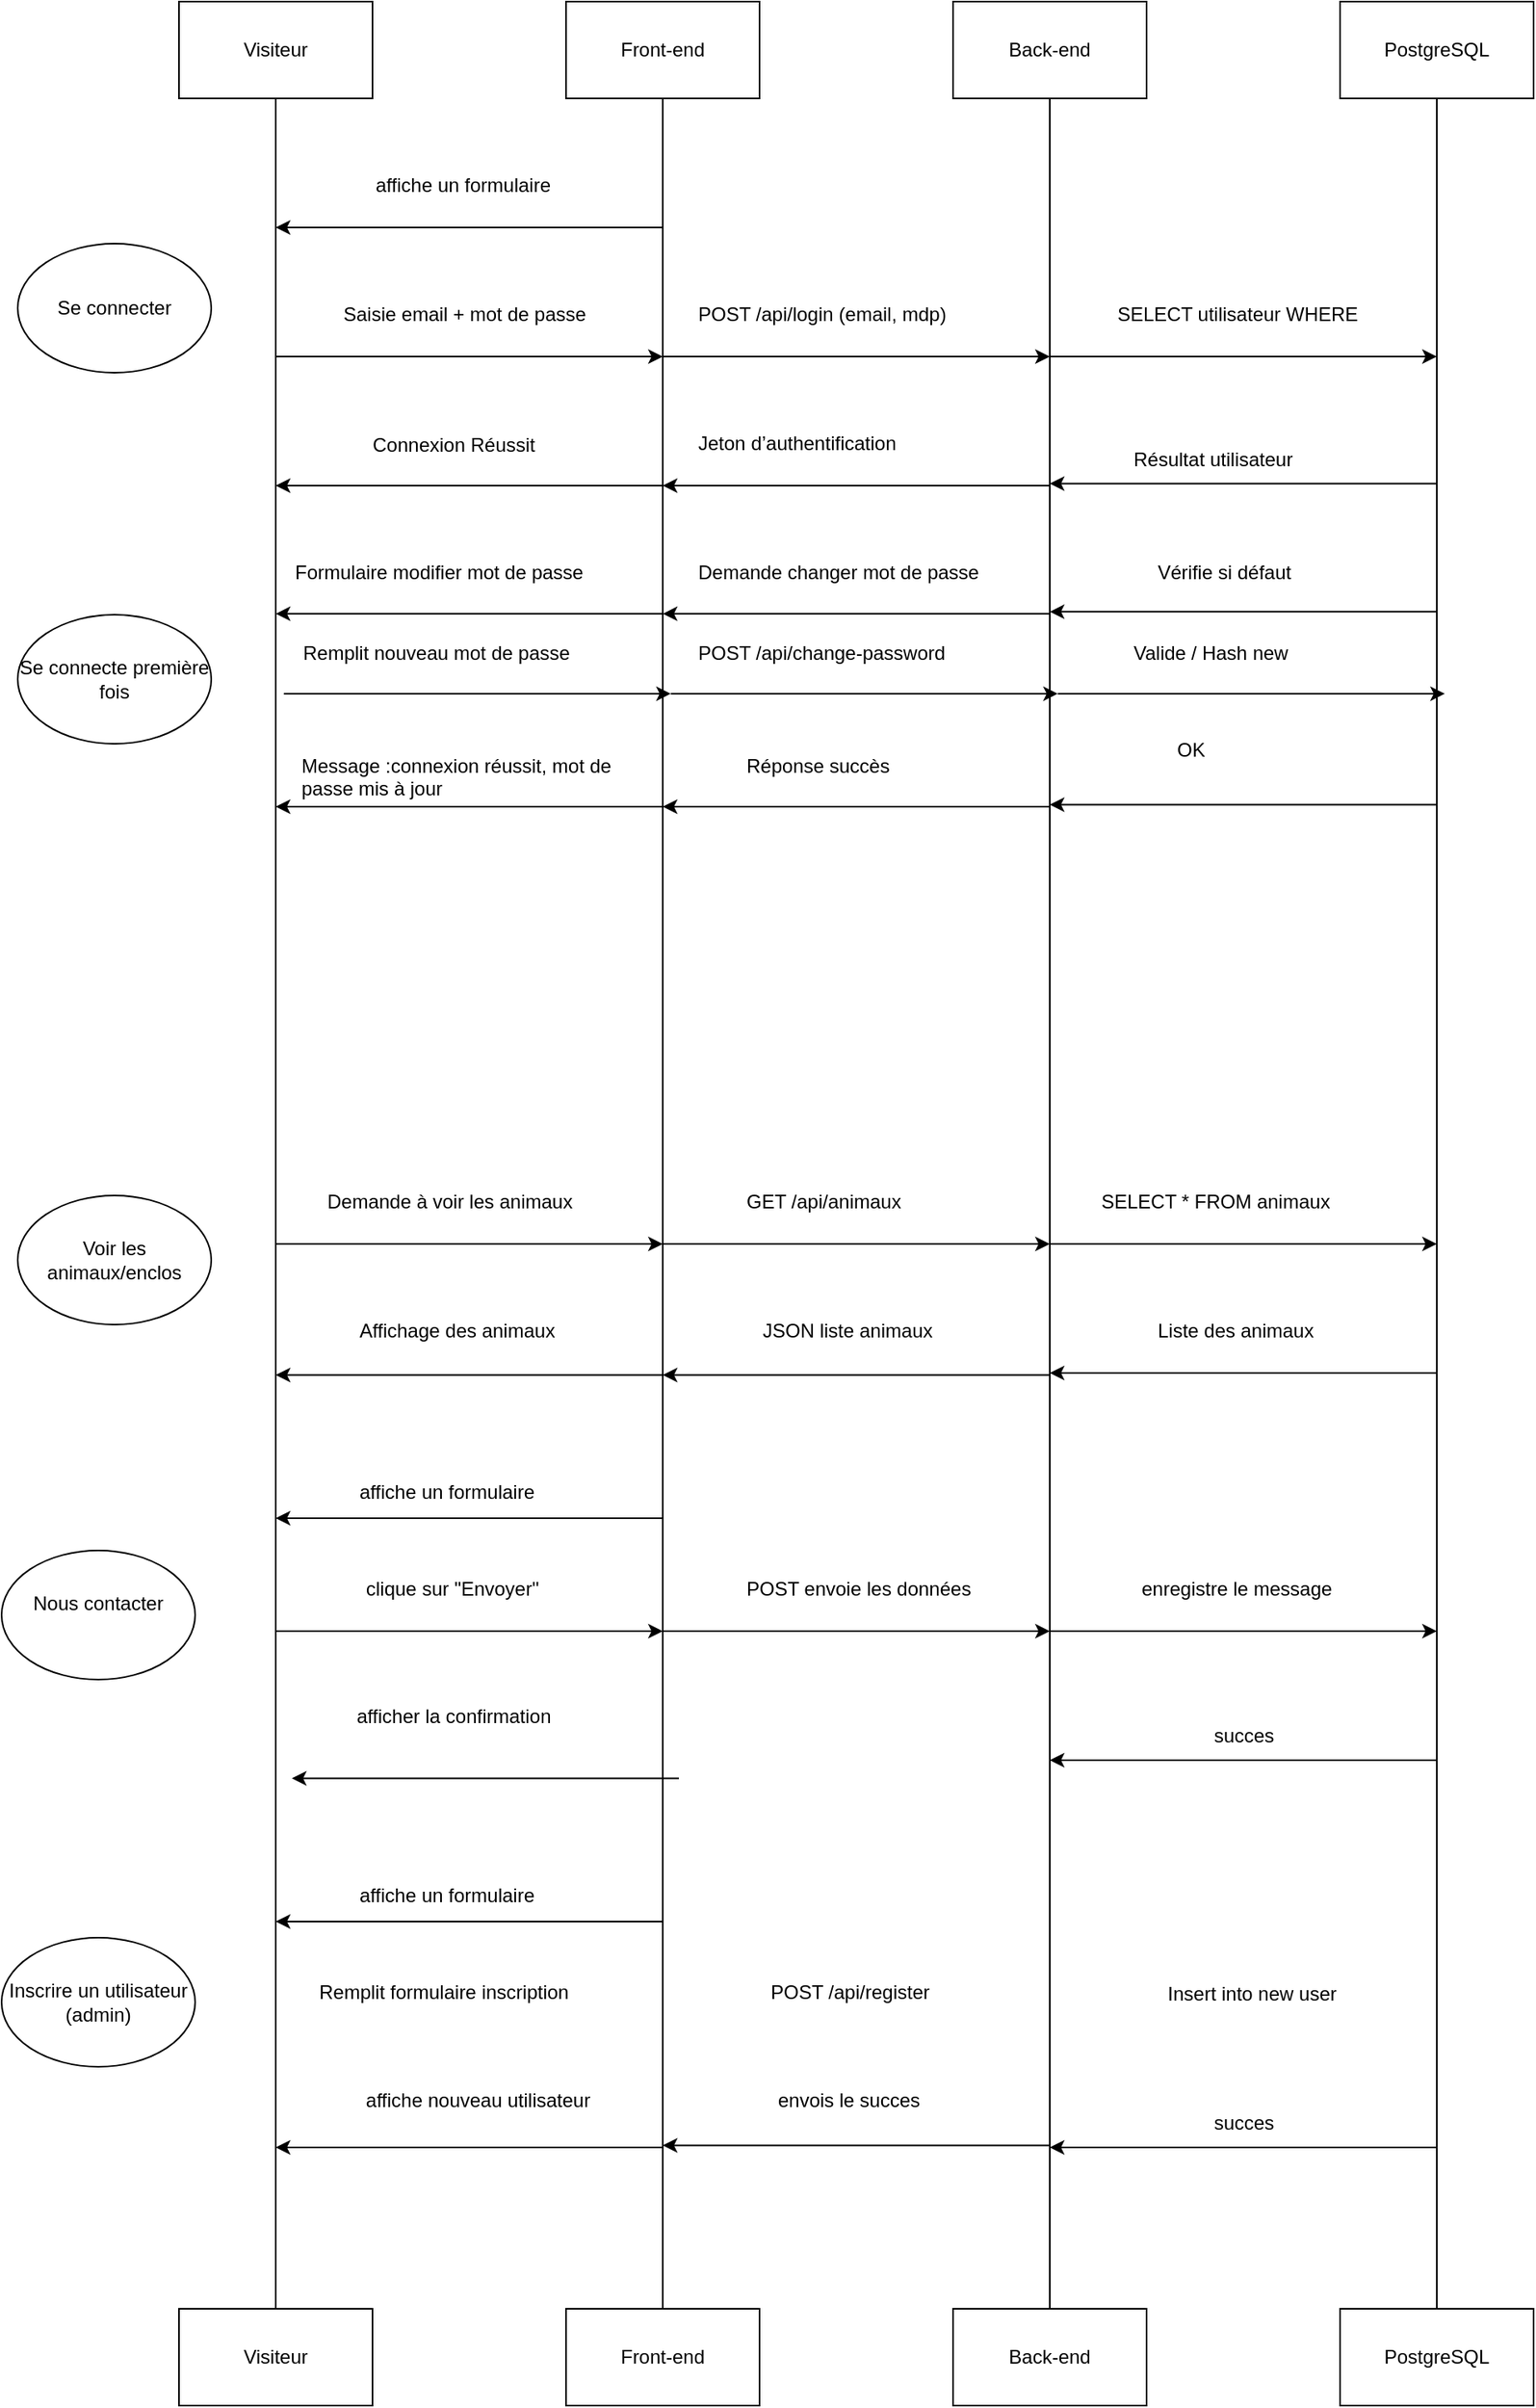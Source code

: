 <mxfile version="26.2.14">
  <diagram name="Page-1" id="Fb55MDsEPp3WAcY9SNAh">
    <mxGraphModel dx="1477" dy="2050" grid="1" gridSize="10" guides="1" tooltips="1" connect="1" arrows="1" fold="1" page="1" pageScale="1" pageWidth="827" pageHeight="1169" math="0" shadow="0">
      <root>
        <mxCell id="0" />
        <mxCell id="1" parent="0" />
        <mxCell id="219gj5Wj-c0LL_E3RPH_-1" value="Se connecter" style="ellipse;whiteSpace=wrap;html=1;" vertex="1" parent="1">
          <mxGeometry x="60" y="130" width="120" height="80" as="geometry" />
        </mxCell>
        <mxCell id="219gj5Wj-c0LL_E3RPH_-2" value="Visiteur" style="rounded=0;whiteSpace=wrap;html=1;" vertex="1" parent="1">
          <mxGeometry x="160" y="-20" width="120" height="60" as="geometry" />
        </mxCell>
        <mxCell id="219gj5Wj-c0LL_E3RPH_-3" value="Front-end" style="rounded=0;whiteSpace=wrap;html=1;" vertex="1" parent="1">
          <mxGeometry x="400" y="-20" width="120" height="60" as="geometry" />
        </mxCell>
        <mxCell id="219gj5Wj-c0LL_E3RPH_-4" value="Back-end" style="rounded=0;whiteSpace=wrap;html=1;" vertex="1" parent="1">
          <mxGeometry x="640" y="-20" width="120" height="60" as="geometry" />
        </mxCell>
        <mxCell id="219gj5Wj-c0LL_E3RPH_-5" value="PostgreSQL" style="rounded=0;whiteSpace=wrap;html=1;" vertex="1" parent="1">
          <mxGeometry x="880" y="-20" width="120" height="60" as="geometry" />
        </mxCell>
        <mxCell id="219gj5Wj-c0LL_E3RPH_-6" value="Saisie email + mot de passe" style="text;whiteSpace=wrap;" vertex="1" parent="1">
          <mxGeometry x="260" y="160" width="180" height="40" as="geometry" />
        </mxCell>
        <mxCell id="219gj5Wj-c0LL_E3RPH_-7" value="POST /api/login (email, mdp)" style="text;whiteSpace=wrap;" vertex="1" parent="1">
          <mxGeometry x="480" y="160" width="190" height="40" as="geometry" />
        </mxCell>
        <mxCell id="219gj5Wj-c0LL_E3RPH_-8" value="SELECT utilisateur WHERE" style="text;whiteSpace=wrap;" vertex="1" parent="1">
          <mxGeometry x="740" y="160" width="180" height="40" as="geometry" />
        </mxCell>
        <mxCell id="219gj5Wj-c0LL_E3RPH_-9" value="Résultat utilisateur" style="text;whiteSpace=wrap;" vertex="1" parent="1">
          <mxGeometry x="750" y="250" width="130" height="40" as="geometry" />
        </mxCell>
        <mxCell id="219gj5Wj-c0LL_E3RPH_-10" value="Jeton d’authentification" style="text;whiteSpace=wrap;" vertex="1" parent="1">
          <mxGeometry x="480" y="240" width="160" height="40" as="geometry" />
        </mxCell>
        <mxCell id="219gj5Wj-c0LL_E3RPH_-11" value="Connexion Réussit" style="text;html=1;align=center;verticalAlign=middle;resizable=0;points=[];autosize=1;strokeColor=none;fillColor=none;" vertex="1" parent="1">
          <mxGeometry x="270" y="240" width="120" height="30" as="geometry" />
        </mxCell>
        <mxCell id="219gj5Wj-c0LL_E3RPH_-12" value="Visiteur" style="rounded=0;whiteSpace=wrap;html=1;" vertex="1" parent="1">
          <mxGeometry x="160" y="1410" width="120" height="60" as="geometry" />
        </mxCell>
        <mxCell id="219gj5Wj-c0LL_E3RPH_-13" value="Front-end" style="rounded=0;whiteSpace=wrap;html=1;" vertex="1" parent="1">
          <mxGeometry x="400" y="1410" width="120" height="60" as="geometry" />
        </mxCell>
        <mxCell id="219gj5Wj-c0LL_E3RPH_-14" value="Back-end" style="rounded=0;whiteSpace=wrap;html=1;" vertex="1" parent="1">
          <mxGeometry x="640" y="1410" width="120" height="60" as="geometry" />
        </mxCell>
        <mxCell id="219gj5Wj-c0LL_E3RPH_-15" value="PostgreSQL" style="rounded=0;whiteSpace=wrap;html=1;" vertex="1" parent="1">
          <mxGeometry x="880" y="1410" width="120" height="60" as="geometry" />
        </mxCell>
        <mxCell id="219gj5Wj-c0LL_E3RPH_-16" value="" style="endArrow=none;html=1;rounded=0;entryX=0.5;entryY=1;entryDx=0;entryDy=0;" edge="1" parent="1" source="219gj5Wj-c0LL_E3RPH_-12" target="219gj5Wj-c0LL_E3RPH_-2">
          <mxGeometry width="50" height="50" relative="1" as="geometry">
            <mxPoint x="190" y="300" as="sourcePoint" />
            <mxPoint x="240" y="250" as="targetPoint" />
          </mxGeometry>
        </mxCell>
        <mxCell id="219gj5Wj-c0LL_E3RPH_-17" value="" style="endArrow=none;html=1;rounded=0;entryX=0.5;entryY=1;entryDx=0;entryDy=0;exitX=0.5;exitY=0;exitDx=0;exitDy=0;" edge="1" parent="1" source="219gj5Wj-c0LL_E3RPH_-13" target="219gj5Wj-c0LL_E3RPH_-3">
          <mxGeometry width="50" height="50" relative="1" as="geometry">
            <mxPoint x="450" y="470" as="sourcePoint" />
            <mxPoint x="450" y="140" as="targetPoint" />
          </mxGeometry>
        </mxCell>
        <mxCell id="219gj5Wj-c0LL_E3RPH_-18" value="" style="endArrow=none;html=1;rounded=0;entryX=0.5;entryY=1;entryDx=0;entryDy=0;exitX=0.5;exitY=0;exitDx=0;exitDy=0;" edge="1" parent="1" source="219gj5Wj-c0LL_E3RPH_-14" target="219gj5Wj-c0LL_E3RPH_-4">
          <mxGeometry width="50" height="50" relative="1" as="geometry">
            <mxPoint x="470" y="460" as="sourcePoint" />
            <mxPoint x="470" y="130" as="targetPoint" />
          </mxGeometry>
        </mxCell>
        <mxCell id="219gj5Wj-c0LL_E3RPH_-19" value="" style="endArrow=none;html=1;rounded=0;entryX=0.5;entryY=1;entryDx=0;entryDy=0;exitX=0.5;exitY=0;exitDx=0;exitDy=0;" edge="1" parent="1" source="219gj5Wj-c0LL_E3RPH_-15" target="219gj5Wj-c0LL_E3RPH_-5">
          <mxGeometry width="50" height="50" relative="1" as="geometry">
            <mxPoint x="710" y="460" as="sourcePoint" />
            <mxPoint x="710" y="130" as="targetPoint" />
          </mxGeometry>
        </mxCell>
        <mxCell id="219gj5Wj-c0LL_E3RPH_-20" value="" style="endArrow=classic;html=1;rounded=0;" edge="1" parent="1">
          <mxGeometry width="50" height="50" relative="1" as="geometry">
            <mxPoint x="220" y="200" as="sourcePoint" />
            <mxPoint x="460" y="200" as="targetPoint" />
          </mxGeometry>
        </mxCell>
        <mxCell id="219gj5Wj-c0LL_E3RPH_-21" value="" style="endArrow=classic;html=1;rounded=0;" edge="1" parent="1">
          <mxGeometry width="50" height="50" relative="1" as="geometry">
            <mxPoint x="460" y="200" as="sourcePoint" />
            <mxPoint x="700" y="200" as="targetPoint" />
          </mxGeometry>
        </mxCell>
        <mxCell id="219gj5Wj-c0LL_E3RPH_-22" value="" style="endArrow=classic;html=1;rounded=0;" edge="1" parent="1">
          <mxGeometry width="50" height="50" relative="1" as="geometry">
            <mxPoint x="700" y="200" as="sourcePoint" />
            <mxPoint x="940" y="200" as="targetPoint" />
          </mxGeometry>
        </mxCell>
        <mxCell id="219gj5Wj-c0LL_E3RPH_-23" value="" style="endArrow=classic;html=1;rounded=0;" edge="1" parent="1">
          <mxGeometry width="50" height="50" relative="1" as="geometry">
            <mxPoint x="700" y="280" as="sourcePoint" />
            <mxPoint x="460" y="280" as="targetPoint" />
          </mxGeometry>
        </mxCell>
        <mxCell id="219gj5Wj-c0LL_E3RPH_-24" value="" style="endArrow=classic;html=1;rounded=0;" edge="1" parent="1">
          <mxGeometry width="50" height="50" relative="1" as="geometry">
            <mxPoint x="940" y="278.75" as="sourcePoint" />
            <mxPoint x="700" y="278.75" as="targetPoint" />
          </mxGeometry>
        </mxCell>
        <mxCell id="219gj5Wj-c0LL_E3RPH_-25" value="" style="endArrow=classic;html=1;rounded=0;" edge="1" parent="1">
          <mxGeometry width="50" height="50" relative="1" as="geometry">
            <mxPoint x="460" y="280" as="sourcePoint" />
            <mxPoint x="220" y="280" as="targetPoint" />
          </mxGeometry>
        </mxCell>
        <mxCell id="219gj5Wj-c0LL_E3RPH_-26" value="Demande à voir les animaux" style="text;whiteSpace=wrap;" vertex="1" parent="1">
          <mxGeometry x="250" y="710" width="190" height="40" as="geometry" />
        </mxCell>
        <mxCell id="219gj5Wj-c0LL_E3RPH_-27" value="GET /api/animaux" style="text;whiteSpace=wrap;" vertex="1" parent="1">
          <mxGeometry x="510" y="710" width="130" height="40" as="geometry" />
        </mxCell>
        <mxCell id="219gj5Wj-c0LL_E3RPH_-28" value="SELECT * FROM animaux" style="text;whiteSpace=wrap;" vertex="1" parent="1">
          <mxGeometry x="730" y="710" width="180" height="40" as="geometry" />
        </mxCell>
        <mxCell id="219gj5Wj-c0LL_E3RPH_-29" value="Liste des animaux" style="text;whiteSpace=wrap;" vertex="1" parent="1">
          <mxGeometry x="765" y="790" width="130" height="40" as="geometry" />
        </mxCell>
        <mxCell id="219gj5Wj-c0LL_E3RPH_-30" value="JSON liste animaux" style="text;whiteSpace=wrap;" vertex="1" parent="1">
          <mxGeometry x="520" y="790" width="140" height="40" as="geometry" />
        </mxCell>
        <mxCell id="219gj5Wj-c0LL_E3RPH_-31" value="Affichage des animaux" style="text;whiteSpace=wrap;" vertex="1" parent="1">
          <mxGeometry x="270" y="790" width="150" height="40" as="geometry" />
        </mxCell>
        <mxCell id="219gj5Wj-c0LL_E3RPH_-32" value="Voir les animaux/enclos" style="ellipse;whiteSpace=wrap;html=1;" vertex="1" parent="1">
          <mxGeometry x="60" y="720" width="120" height="80" as="geometry" />
        </mxCell>
        <mxCell id="219gj5Wj-c0LL_E3RPH_-33" value="" style="endArrow=classic;html=1;rounded=0;" edge="1" parent="1">
          <mxGeometry width="50" height="50" relative="1" as="geometry">
            <mxPoint x="220" y="750" as="sourcePoint" />
            <mxPoint x="460" y="750" as="targetPoint" />
          </mxGeometry>
        </mxCell>
        <mxCell id="219gj5Wj-c0LL_E3RPH_-34" value="" style="endArrow=classic;html=1;rounded=0;" edge="1" parent="1">
          <mxGeometry width="50" height="50" relative="1" as="geometry">
            <mxPoint x="460" y="750" as="sourcePoint" />
            <mxPoint x="700" y="750" as="targetPoint" />
          </mxGeometry>
        </mxCell>
        <mxCell id="219gj5Wj-c0LL_E3RPH_-35" value="" style="endArrow=classic;html=1;rounded=0;" edge="1" parent="1">
          <mxGeometry width="50" height="50" relative="1" as="geometry">
            <mxPoint x="700" y="750" as="sourcePoint" />
            <mxPoint x="940" y="750" as="targetPoint" />
          </mxGeometry>
        </mxCell>
        <mxCell id="219gj5Wj-c0LL_E3RPH_-36" value="" style="endArrow=classic;html=1;rounded=0;" edge="1" parent="1">
          <mxGeometry width="50" height="50" relative="1" as="geometry">
            <mxPoint x="700" y="831.25" as="sourcePoint" />
            <mxPoint x="460" y="831.25" as="targetPoint" />
          </mxGeometry>
        </mxCell>
        <mxCell id="219gj5Wj-c0LL_E3RPH_-37" value="" style="endArrow=classic;html=1;rounded=0;" edge="1" parent="1">
          <mxGeometry width="50" height="50" relative="1" as="geometry">
            <mxPoint x="940" y="830" as="sourcePoint" />
            <mxPoint x="700" y="830" as="targetPoint" />
          </mxGeometry>
        </mxCell>
        <mxCell id="219gj5Wj-c0LL_E3RPH_-38" value="" style="endArrow=classic;html=1;rounded=0;" edge="1" parent="1">
          <mxGeometry width="50" height="50" relative="1" as="geometry">
            <mxPoint x="460" y="831.25" as="sourcePoint" />
            <mxPoint x="220" y="831.25" as="targetPoint" />
          </mxGeometry>
        </mxCell>
        <mxCell id="219gj5Wj-c0LL_E3RPH_-39" value="&#xa;Nous contacter&#xa;&#xa;" style="ellipse;whiteSpace=wrap;html=1;" vertex="1" parent="1">
          <mxGeometry x="50" y="940" width="120" height="80" as="geometry" />
        </mxCell>
        <mxCell id="219gj5Wj-c0LL_E3RPH_-40" value="affiche un formulaire" style="text;whiteSpace=wrap;html=1;" vertex="1" parent="1">
          <mxGeometry x="270" y="890" width="140" height="40" as="geometry" />
        </mxCell>
        <mxCell id="219gj5Wj-c0LL_E3RPH_-41" value="clique sur &quot;Envoyer&quot;" style="text;whiteSpace=wrap;html=1;" vertex="1" parent="1">
          <mxGeometry x="274" y="950" width="140" height="30" as="geometry" />
        </mxCell>
        <mxCell id="219gj5Wj-c0LL_E3RPH_-42" value="POST envoie les données" style="text;whiteSpace=wrap;html=1;" vertex="1" parent="1">
          <mxGeometry x="510" y="950" width="160" height="30" as="geometry" />
        </mxCell>
        <mxCell id="219gj5Wj-c0LL_E3RPH_-43" value="enregistre le message" style="text;whiteSpace=wrap;html=1;" vertex="1" parent="1">
          <mxGeometry x="755" y="950" width="150" height="30" as="geometry" />
        </mxCell>
        <mxCell id="219gj5Wj-c0LL_E3RPH_-45" value="succes" style="text;html=1;align=center;verticalAlign=middle;resizable=0;points=[];autosize=1;strokeColor=none;fillColor=none;" vertex="1" parent="1">
          <mxGeometry x="790" y="1040" width="60" height="30" as="geometry" />
        </mxCell>
        <mxCell id="219gj5Wj-c0LL_E3RPH_-46" value="envois le succes" style="text;html=1;align=center;verticalAlign=middle;resizable=0;points=[];autosize=1;strokeColor=none;fillColor=none;" vertex="1" parent="1">
          <mxGeometry x="520" y="1265.5" width="110" height="30" as="geometry" />
        </mxCell>
        <mxCell id="219gj5Wj-c0LL_E3RPH_-47" value="afficher la confirmation" style="text;html=1;align=center;verticalAlign=middle;resizable=0;points=[];autosize=1;strokeColor=none;fillColor=none;" vertex="1" parent="1">
          <mxGeometry x="260" y="1028" width="140" height="30" as="geometry" />
        </mxCell>
        <mxCell id="219gj5Wj-c0LL_E3RPH_-49" value="" style="endArrow=classic;html=1;rounded=0;" edge="1" parent="1">
          <mxGeometry width="50" height="50" relative="1" as="geometry">
            <mxPoint x="460" y="990" as="sourcePoint" />
            <mxPoint x="700" y="990" as="targetPoint" />
          </mxGeometry>
        </mxCell>
        <mxCell id="219gj5Wj-c0LL_E3RPH_-50" value="" style="endArrow=classic;html=1;rounded=0;" edge="1" parent="1">
          <mxGeometry width="50" height="50" relative="1" as="geometry">
            <mxPoint x="700" y="990" as="sourcePoint" />
            <mxPoint x="940" y="990" as="targetPoint" />
          </mxGeometry>
        </mxCell>
        <mxCell id="219gj5Wj-c0LL_E3RPH_-51" value="" style="endArrow=classic;html=1;rounded=0;" edge="1" parent="1">
          <mxGeometry width="50" height="50" relative="1" as="geometry">
            <mxPoint x="220" y="990" as="sourcePoint" />
            <mxPoint x="460" y="990" as="targetPoint" />
          </mxGeometry>
        </mxCell>
        <mxCell id="219gj5Wj-c0LL_E3RPH_-52" value="" style="endArrow=classic;html=1;rounded=0;" edge="1" parent="1">
          <mxGeometry width="50" height="50" relative="1" as="geometry">
            <mxPoint x="700" y="1308.75" as="sourcePoint" />
            <mxPoint x="460" y="1308.75" as="targetPoint" />
          </mxGeometry>
        </mxCell>
        <mxCell id="219gj5Wj-c0LL_E3RPH_-53" value="" style="endArrow=classic;html=1;rounded=0;" edge="1" parent="1">
          <mxGeometry width="50" height="50" relative="1" as="geometry">
            <mxPoint x="940" y="1070" as="sourcePoint" />
            <mxPoint x="700" y="1070" as="targetPoint" />
          </mxGeometry>
        </mxCell>
        <mxCell id="219gj5Wj-c0LL_E3RPH_-54" value="" style="endArrow=classic;html=1;rounded=0;" edge="1" parent="1">
          <mxGeometry width="50" height="50" relative="1" as="geometry">
            <mxPoint x="460" y="920" as="sourcePoint" />
            <mxPoint x="220" y="920" as="targetPoint" />
          </mxGeometry>
        </mxCell>
        <mxCell id="219gj5Wj-c0LL_E3RPH_-55" value="affiche un formulaire" style="text;whiteSpace=wrap;html=1;" vertex="1" parent="1">
          <mxGeometry x="280" y="80" width="140" height="40" as="geometry" />
        </mxCell>
        <mxCell id="219gj5Wj-c0LL_E3RPH_-57" value="" style="endArrow=classic;html=1;rounded=0;" edge="1" parent="1">
          <mxGeometry width="50" height="50" relative="1" as="geometry">
            <mxPoint x="460" y="120" as="sourcePoint" />
            <mxPoint x="220" y="120" as="targetPoint" />
          </mxGeometry>
        </mxCell>
        <mxCell id="219gj5Wj-c0LL_E3RPH_-58" value="Remplit formulaire inscription" style="text;whiteSpace=wrap;" vertex="1" parent="1">
          <mxGeometry x="245" y="1200" width="190" height="40" as="geometry" />
        </mxCell>
        <mxCell id="219gj5Wj-c0LL_E3RPH_-59" value="" style="endArrow=classic;html=1;rounded=0;" edge="1" parent="1">
          <mxGeometry width="50" height="50" relative="1" as="geometry">
            <mxPoint x="470" y="1081.25" as="sourcePoint" />
            <mxPoint x="230" y="1081.25" as="targetPoint" />
          </mxGeometry>
        </mxCell>
        <mxCell id="219gj5Wj-c0LL_E3RPH_-60" value="affiche un formulaire" style="text;whiteSpace=wrap;html=1;" vertex="1" parent="1">
          <mxGeometry x="270" y="1140" width="140" height="40" as="geometry" />
        </mxCell>
        <mxCell id="219gj5Wj-c0LL_E3RPH_-61" value="" style="endArrow=classic;html=1;rounded=0;" edge="1" parent="1">
          <mxGeometry width="50" height="50" relative="1" as="geometry">
            <mxPoint x="460" y="1170" as="sourcePoint" />
            <mxPoint x="220" y="1170" as="targetPoint" />
          </mxGeometry>
        </mxCell>
        <mxCell id="219gj5Wj-c0LL_E3RPH_-62" value="POST /api/register" style="text;whiteSpace=wrap;" vertex="1" parent="1">
          <mxGeometry x="525" y="1200" width="130" height="40" as="geometry" />
        </mxCell>
        <mxCell id="219gj5Wj-c0LL_E3RPH_-63" value="Insert into new user" style="text;html=1;align=center;verticalAlign=middle;resizable=0;points=[];autosize=1;strokeColor=none;fillColor=none;" vertex="1" parent="1">
          <mxGeometry x="760" y="1200" width="130" height="30" as="geometry" />
        </mxCell>
        <mxCell id="219gj5Wj-c0LL_E3RPH_-66" value="succes" style="text;html=1;align=center;verticalAlign=middle;resizable=0;points=[];autosize=1;strokeColor=none;fillColor=none;" vertex="1" parent="1">
          <mxGeometry x="790" y="1280" width="60" height="30" as="geometry" />
        </mxCell>
        <mxCell id="219gj5Wj-c0LL_E3RPH_-67" value="" style="endArrow=classic;html=1;rounded=0;" edge="1" parent="1">
          <mxGeometry width="50" height="50" relative="1" as="geometry">
            <mxPoint x="940" y="1310" as="sourcePoint" />
            <mxPoint x="700" y="1310" as="targetPoint" />
          </mxGeometry>
        </mxCell>
        <mxCell id="219gj5Wj-c0LL_E3RPH_-68" value="affiche nouveau utilisateur" style="text;html=1;align=center;verticalAlign=middle;resizable=0;points=[];autosize=1;strokeColor=none;fillColor=none;" vertex="1" parent="1">
          <mxGeometry x="265" y="1265.5" width="160" height="30" as="geometry" />
        </mxCell>
        <mxCell id="219gj5Wj-c0LL_E3RPH_-69" value="" style="endArrow=classic;html=1;rounded=0;" edge="1" parent="1">
          <mxGeometry width="50" height="50" relative="1" as="geometry">
            <mxPoint x="460" y="1310" as="sourcePoint" />
            <mxPoint x="220" y="1310" as="targetPoint" />
          </mxGeometry>
        </mxCell>
        <mxCell id="219gj5Wj-c0LL_E3RPH_-71" value="Inscrire un utilisateur (admin)" style="ellipse;whiteSpace=wrap;html=1;" vertex="1" parent="1">
          <mxGeometry x="50" y="1180" width="120" height="80" as="geometry" />
        </mxCell>
        <mxCell id="219gj5Wj-c0LL_E3RPH_-72" value="Vérifie si défaut" style="text;whiteSpace=wrap;" vertex="1" parent="1">
          <mxGeometry x="765" y="320" width="120" height="40" as="geometry" />
        </mxCell>
        <mxCell id="219gj5Wj-c0LL_E3RPH_-73" value="Demande changer mot de passe" style="text;whiteSpace=wrap;" vertex="1" parent="1">
          <mxGeometry x="480" y="320" width="210" height="40" as="geometry" />
        </mxCell>
        <mxCell id="219gj5Wj-c0LL_E3RPH_-74" value="Formulaire modifier mot de passe" style="text;whiteSpace=wrap;" vertex="1" parent="1">
          <mxGeometry x="230" y="320" width="210" height="40" as="geometry" />
        </mxCell>
        <mxCell id="219gj5Wj-c0LL_E3RPH_-75" value="Remplit nouveau mot de passe" style="text;whiteSpace=wrap;" vertex="1" parent="1">
          <mxGeometry x="235" y="370" width="200" height="40" as="geometry" />
        </mxCell>
        <mxCell id="219gj5Wj-c0LL_E3RPH_-76" value="POST /api/change-password" style="text;whiteSpace=wrap;" vertex="1" parent="1">
          <mxGeometry x="480" y="370" width="190" height="40" as="geometry" />
        </mxCell>
        <mxCell id="219gj5Wj-c0LL_E3RPH_-77" value="Valide / Hash new" style="text;whiteSpace=wrap;" vertex="1" parent="1">
          <mxGeometry x="750" y="370" width="130" height="40" as="geometry" />
        </mxCell>
        <mxCell id="219gj5Wj-c0LL_E3RPH_-78" value="OK" style="text;whiteSpace=wrap;" vertex="1" parent="1">
          <mxGeometry x="777" y="430" width="50" height="40" as="geometry" />
        </mxCell>
        <mxCell id="219gj5Wj-c0LL_E3RPH_-79" value="Réponse succès" style="text;whiteSpace=wrap;" vertex="1" parent="1">
          <mxGeometry x="510" y="440" width="120" height="40" as="geometry" />
        </mxCell>
        <mxCell id="219gj5Wj-c0LL_E3RPH_-80" value="Message :connexion réussit, mot de passe mis à jour" style="text;whiteSpace=wrap;" vertex="1" parent="1">
          <mxGeometry x="234" y="440" width="220" height="40" as="geometry" />
        </mxCell>
        <mxCell id="219gj5Wj-c0LL_E3RPH_-81" value="" style="endArrow=classic;html=1;rounded=0;" edge="1" parent="1">
          <mxGeometry width="50" height="50" relative="1" as="geometry">
            <mxPoint x="700" y="359.39" as="sourcePoint" />
            <mxPoint x="460" y="359.39" as="targetPoint" />
          </mxGeometry>
        </mxCell>
        <mxCell id="219gj5Wj-c0LL_E3RPH_-82" value="" style="endArrow=classic;html=1;rounded=0;" edge="1" parent="1">
          <mxGeometry width="50" height="50" relative="1" as="geometry">
            <mxPoint x="940" y="358.14" as="sourcePoint" />
            <mxPoint x="700" y="358.14" as="targetPoint" />
          </mxGeometry>
        </mxCell>
        <mxCell id="219gj5Wj-c0LL_E3RPH_-83" value="" style="endArrow=classic;html=1;rounded=0;" edge="1" parent="1">
          <mxGeometry width="50" height="50" relative="1" as="geometry">
            <mxPoint x="460" y="359.39" as="sourcePoint" />
            <mxPoint x="220" y="359.39" as="targetPoint" />
          </mxGeometry>
        </mxCell>
        <mxCell id="219gj5Wj-c0LL_E3RPH_-84" value="" style="endArrow=classic;html=1;rounded=0;" edge="1" parent="1">
          <mxGeometry width="50" height="50" relative="1" as="geometry">
            <mxPoint x="700" y="478.95" as="sourcePoint" />
            <mxPoint x="460" y="478.95" as="targetPoint" />
          </mxGeometry>
        </mxCell>
        <mxCell id="219gj5Wj-c0LL_E3RPH_-85" value="" style="endArrow=classic;html=1;rounded=0;" edge="1" parent="1">
          <mxGeometry width="50" height="50" relative="1" as="geometry">
            <mxPoint x="940" y="477.7" as="sourcePoint" />
            <mxPoint x="700" y="477.7" as="targetPoint" />
          </mxGeometry>
        </mxCell>
        <mxCell id="219gj5Wj-c0LL_E3RPH_-86" value="" style="endArrow=classic;html=1;rounded=0;" edge="1" parent="1">
          <mxGeometry width="50" height="50" relative="1" as="geometry">
            <mxPoint x="460" y="478.95" as="sourcePoint" />
            <mxPoint x="220" y="478.95" as="targetPoint" />
          </mxGeometry>
        </mxCell>
        <mxCell id="219gj5Wj-c0LL_E3RPH_-87" value="" style="endArrow=classic;html=1;rounded=0;" edge="1" parent="1">
          <mxGeometry width="50" height="50" relative="1" as="geometry">
            <mxPoint x="225" y="408.95" as="sourcePoint" />
            <mxPoint x="465" y="408.95" as="targetPoint" />
          </mxGeometry>
        </mxCell>
        <mxCell id="219gj5Wj-c0LL_E3RPH_-88" value="" style="endArrow=classic;html=1;rounded=0;" edge="1" parent="1">
          <mxGeometry width="50" height="50" relative="1" as="geometry">
            <mxPoint x="465" y="408.95" as="sourcePoint" />
            <mxPoint x="705" y="408.95" as="targetPoint" />
          </mxGeometry>
        </mxCell>
        <mxCell id="219gj5Wj-c0LL_E3RPH_-89" value="" style="endArrow=classic;html=1;rounded=0;" edge="1" parent="1">
          <mxGeometry width="50" height="50" relative="1" as="geometry">
            <mxPoint x="705" y="408.95" as="sourcePoint" />
            <mxPoint x="945" y="408.95" as="targetPoint" />
          </mxGeometry>
        </mxCell>
        <mxCell id="219gj5Wj-c0LL_E3RPH_-90" value="Se connecte première fois" style="ellipse;whiteSpace=wrap;html=1;" vertex="1" parent="1">
          <mxGeometry x="60" y="360" width="120" height="80" as="geometry" />
        </mxCell>
      </root>
    </mxGraphModel>
  </diagram>
</mxfile>
